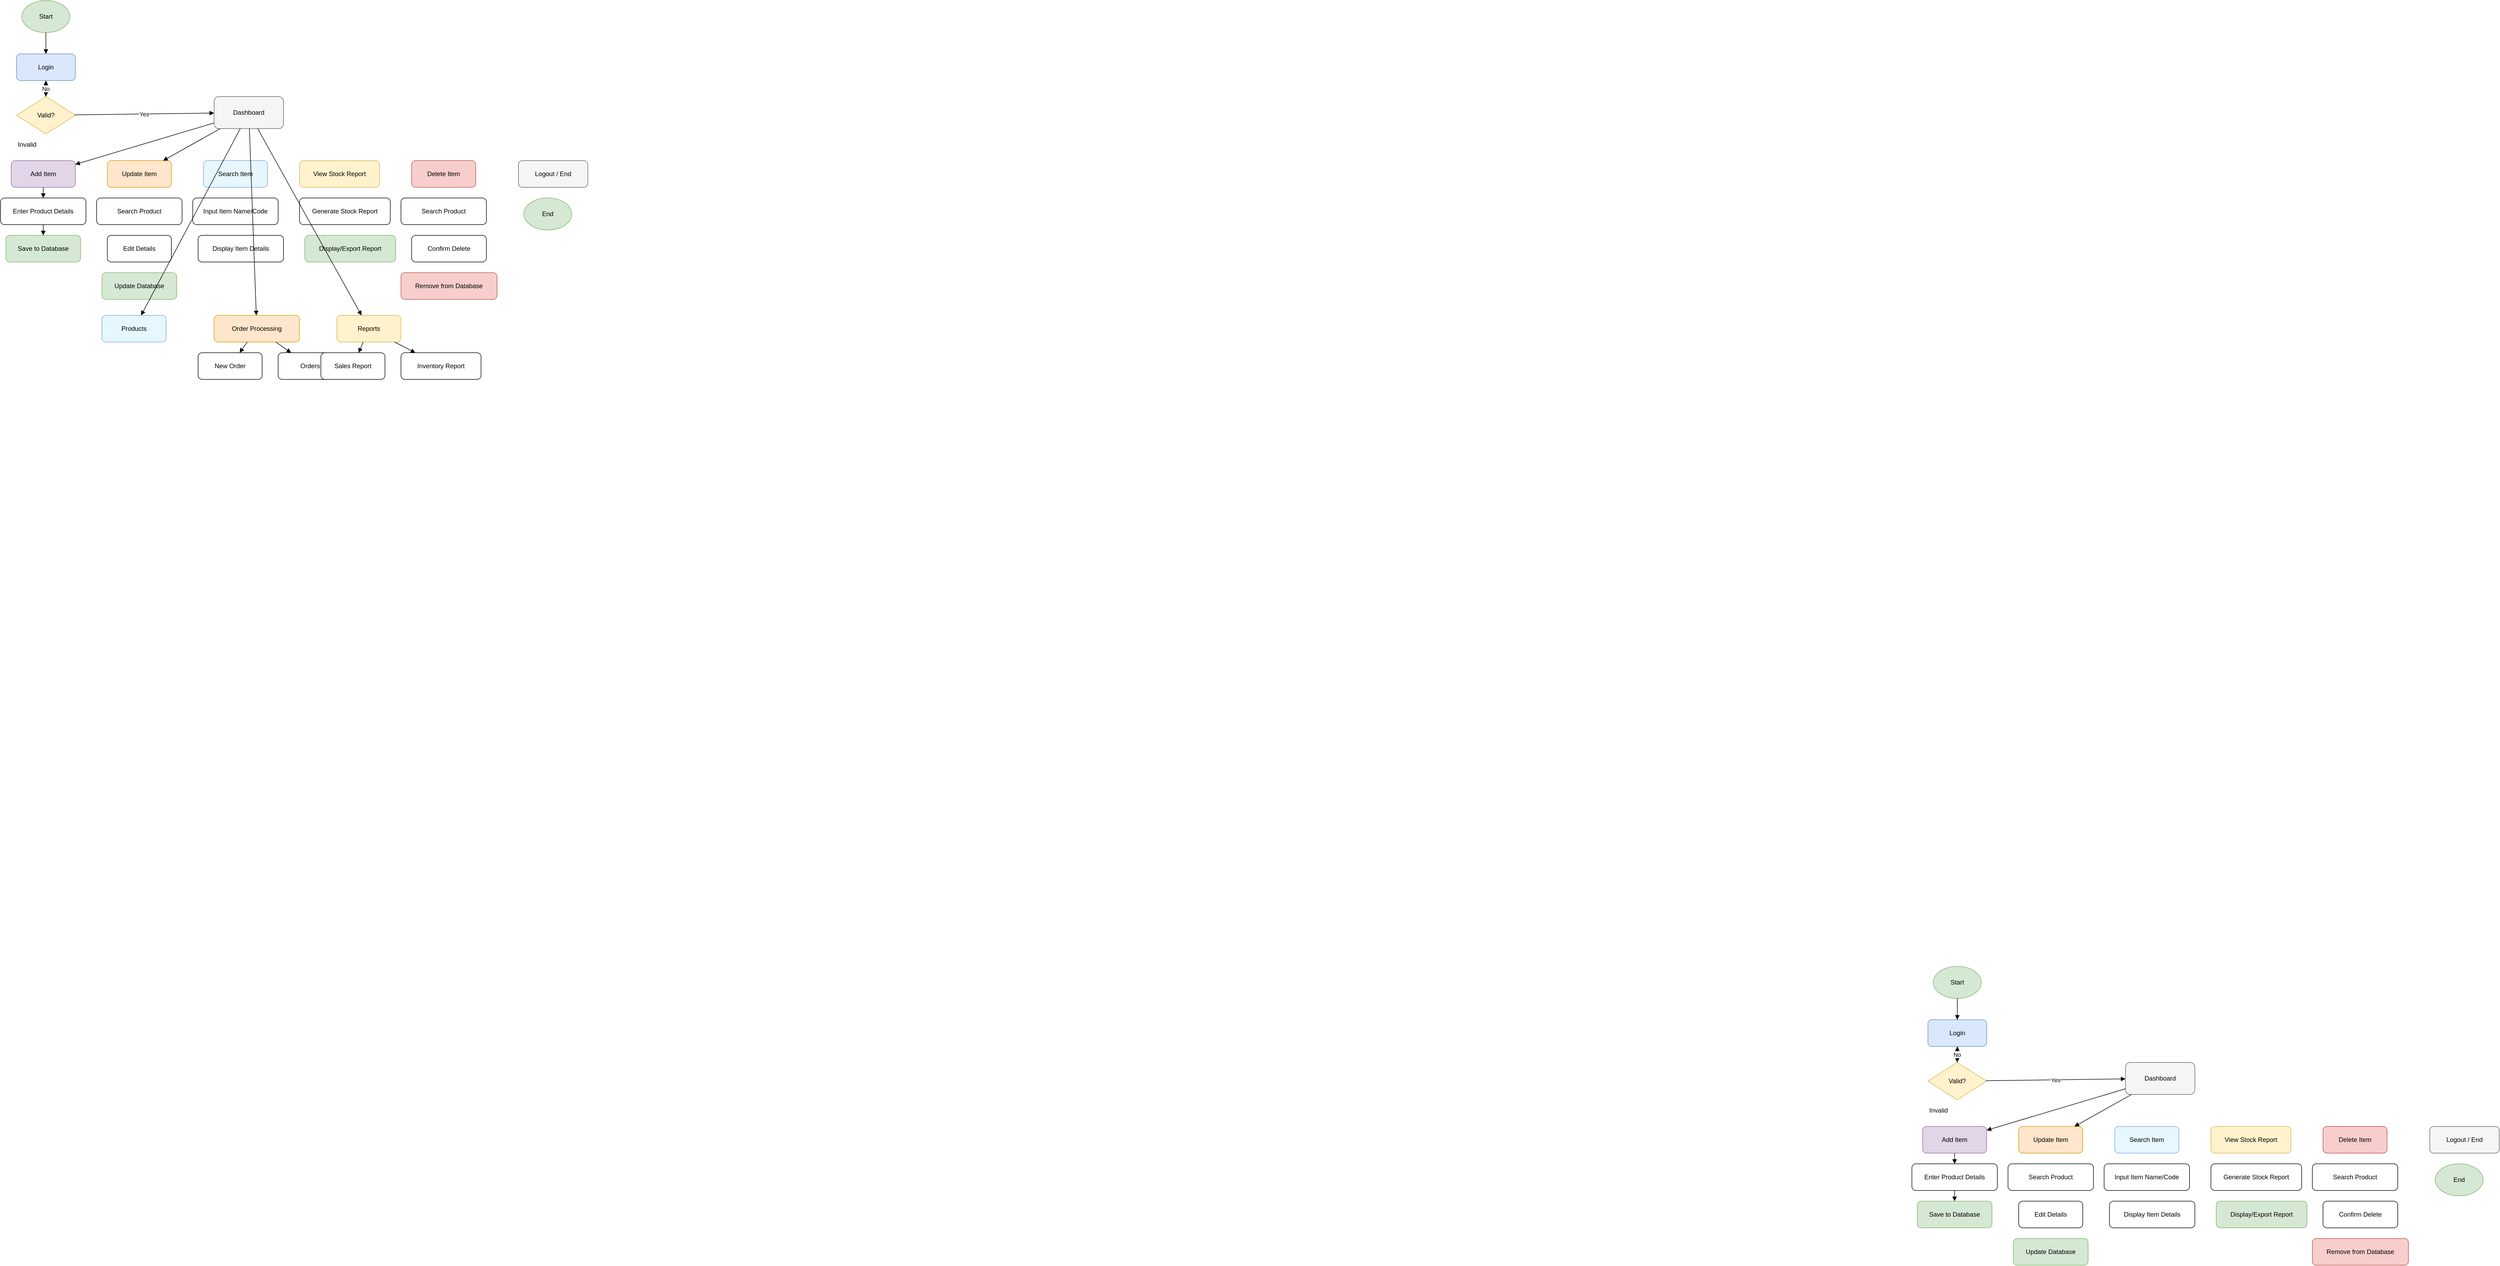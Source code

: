 <mxfile>
    <diagram id="MMH-Inventory-Flow" name="MMH Inventory Flow">
        <mxGraphModel dx="4169" dy="2680" grid="1" gridSize="10" guides="1" tooltips="1" connect="1" arrows="1" fold="1" page="1" pageScale="1" pageWidth="1920" pageHeight="1080" background="#FFFFFF" math="0" shadow="0">
            <root>
                <mxCell id="0"/>
                <mxCell id="1" parent="0"/>
                <mxCell id="start" value="Start" style="ellipse;whiteSpace=wrap;html=1;aspect=fixed;fillColor=#d5e8d4;strokeColor=#82b366;" parent="1" vertex="1">
                    <mxGeometry x="160" y="60" width="90" height="60" as="geometry"/>
                </mxCell>
                <mxCell id="login" value="Login" style="rounded=1;whiteSpace=wrap;html=1;fillColor=#dae8fc;strokeColor=#6c8ebf;" parent="1" vertex="1">
                    <mxGeometry x="150" y="160" width="110" height="50" as="geometry"/>
                </mxCell>
                <mxCell id="authDecision" value="Valid?" style="rhombus;whiteSpace=wrap;html=1;fillColor=#fff2cc;strokeColor=#d6b656;" parent="1" vertex="1">
                    <mxGeometry x="150" y="240" width="110" height="70" as="geometry"/>
                </mxCell>
                <mxCell id="dashboard" value="Dashboard" style="rounded=1;whiteSpace=wrap;html=1;fillColor=#f5f5f5;strokeColor=#666666;" parent="1" vertex="1">
                    <mxGeometry x="520" y="240" width="130" height="60" as="geometry"/>
                </mxCell>
                <mxCell id="invalidNote" value="Invalid" style="text;html=1;strokeColor=none;fillColor=none;align=center;verticalAlign=middle;whiteSpace=wrap;rounded=0;" parent="1" vertex="1">
                    <mxGeometry x="140" y="320" width="60" height="20" as="geometry"/>
                </mxCell>
                <mxCell id="e_start_login" style="endArrow=block;rounded=0;" parent="1" source="start" target="login" edge="1">
                    <mxGeometry relative="1" as="geometry"/>
                </mxCell>
                <mxCell id="e_login_decision" style="endArrow=block;rounded=0;" parent="1" source="login" target="authDecision" edge="1">
                    <mxGeometry relative="1" as="geometry"/>
                </mxCell>
                <mxCell id="e_decision_dashboard" value="Yes" style="endArrow=block;rounded=0;labelBackgroundColor=#ffffff;" parent="1" source="authDecision" target="dashboard" edge="1">
                    <mxGeometry relative="1" as="geometry"/>
                </mxCell>
                <mxCell id="e_decision_login" value="No" style="endArrow=block;rounded=0;labelBackgroundColor=#ffffff;" parent="1" source="authDecision" target="login" edge="1">
                    <mxGeometry relative="1" as="geometry">
                        <mxPoint x="120" y="230" as="targetPoint"/>
                    </mxGeometry>
                </mxCell>
                <mxCell id="addItem" value="Add Item" style="rounded=1;whiteSpace=wrap;html=1;fillColor=#e1d5e7;strokeColor=#9673a6;" parent="1" vertex="1">
                    <mxGeometry x="140" y="360" width="120" height="50" as="geometry"/>
                </mxCell>
                <mxCell id="enterDetails" value="Enter Product Details" style="rounded=1;whiteSpace=wrap;html=1;" parent="1" vertex="1">
                    <mxGeometry x="120" y="430" width="160" height="50" as="geometry"/>
                </mxCell>
                <mxCell id="saveDb" value="Save to Database" style="rounded=1;whiteSpace=wrap;html=1;fillColor=#d5e8d4;strokeColor=#82b366;" parent="1" vertex="1">
                    <mxGeometry x="130" y="500" width="140" height="50" as="geometry"/>
                </mxCell>
                <mxCell id="e_dash_add" style="endArrow=block;rounded=0;" parent="1" source="dashboard" target="addItem" edge="1">
                    <mxGeometry relative="1" as="geometry"/>
                </mxCell>
                <mxCell id="e_add_enter" style="endArrow=block;rounded=0;" parent="1" source="addItem" target="enterDetails" edge="1">
                    <mxGeometry relative="1" as="geometry"/>
                </mxCell>
                <mxCell id="e_enter_save" style="endArrow=block;rounded=0;" parent="1" source="enterDetails" target="saveDb" edge="1">
                    <mxGeometry relative="1" as="geometry"/>
                </mxCell>
                <mxCell id="updateItem" value="Update Item" style="rounded=1;whiteSpace=wrap;html=1;fillColor=#ffe6cc;strokeColor=#d79b00;" parent="1" vertex="1">
                    <mxGeometry x="320" y="360" width="120" height="50" as="geometry"/>
                </mxCell>
                <mxCell id="searchProduct_u" value="Search Product" style="rounded=1;whiteSpace=wrap;html=1;" parent="1" vertex="1">
                    <mxGeometry x="300" y="430" width="160" height="50" as="geometry"/>
                </mxCell>
                <mxCell id="editDetails" value="Edit Details" style="rounded=1;whiteSpace=wrap;html=1;" parent="1" vertex="1">
                    <mxGeometry x="320" y="500" width="120" height="50" as="geometry"/>
                </mxCell>
                <mxCell id="updateDb" value="Update Database" style="rounded=1;whiteSpace=wrap;html=1;fillColor=#d5e8d4;strokeColor=#82b366;" parent="1" vertex="1">
                    <mxGeometry x="310" y="570" width="140" height="50" as="geometry"/>
                </mxCell>
                <mxCell id="e_dash_update" style="endArrow=block;rounded=0;" parent="1" source="dashboard" target="updateItem" edge="1">
                    <mxGeometry relative="1" as="geometry"/>
                </mxCell>
                <mxCell id="e_update_search" style="endArrow=block;rounded=0;" parent="1" source="updateItem" target="searchProduct_u" edge="1"/>
                <mxCell id="e_search_edit" style="endArrow=block;rounded=0;" parent="1" source="searchProduct_u" target="editDetails" edge="1"/>
                <mxCell id="e_edit_update" style="endArrow=block;rounded=0;" parent="1" source="editDetails" target="updateDb" edge="1"/>
                <mxCell id="searchItem" value="Search Item" style="rounded=1;whiteSpace=wrap;html=1;fillColor=#e6f7ff;strokeColor=#7ea6e0;" parent="1" vertex="1">
                    <mxGeometry x="500" y="360" width="120" height="50" as="geometry"/>
                </mxCell>
                <mxCell id="inputCode" value="Input Item Name/Code" style="rounded=1;whiteSpace=wrap;html=1;" parent="1" vertex="1">
                    <mxGeometry x="480" y="430" width="160" height="50" as="geometry"/>
                </mxCell>
                <mxCell id="displayDetails" value="Display Item Details" style="rounded=1;whiteSpace=wrap;html=1;" parent="1" vertex="1">
                    <mxGeometry x="490" y="500" width="160" height="50" as="geometry"/>
                </mxCell>
                <mxCell id="e_dash_search" style="endArrow=block;rounded=0;" parent="1" source="dashboard" target="searchItem" edge="1"/>
                <mxCell id="e_search_input" style="endArrow=block;rounded=0;" parent="1" source="searchItem" target="inputCode" edge="1"/>
                <mxCell id="e_input_display" style="endArrow=block;rounded=0;" parent="1" source="inputCode" target="displayDetails" edge="1"/>
                <mxCell id="viewReport" value="View Stock Report" style="rounded=1;whiteSpace=wrap;html=1;fillColor=#fff2cc;strokeColor=#d6b656;" parent="1" vertex="1">
                    <mxGeometry x="680" y="360" width="150" height="50" as="geometry"/>
                </mxCell>
                <mxCell id="genReport" value="Generate Stock Report" style="rounded=1;whiteSpace=wrap;html=1;" parent="1" vertex="1">
                    <mxGeometry x="680" y="430" width="170" height="50" as="geometry"/>
                </mxCell>
                <mxCell id="exportReport" value="Display/Export Report" style="rounded=1;whiteSpace=wrap;html=1;fillColor=#d5e8d4;strokeColor=#82b366;" parent="1" vertex="1">
                    <mxGeometry x="690" y="500" width="170" height="50" as="geometry"/>
                </mxCell>
                <mxCell id="e_dash_viewReport" style="endArrow=block;rounded=0;" parent="1" source="dashboard" target="viewReport" edge="1"/>
                <mxCell id="e_view_gen" style="endArrow=block;rounded=0;" parent="1" source="viewReport" target="genReport" edge="1"/>
                <mxCell id="e_gen_export" style="endArrow=block;rounded=0;" parent="1" source="genReport" target="exportReport" edge="1"/>
                <mxCell id="deleteItem" value="Delete Item" style="rounded=1;whiteSpace=wrap;html=1;fillColor=#f8cecc;strokeColor=#b85450;" parent="1" vertex="1">
                    <mxGeometry x="890" y="360" width="120" height="50" as="geometry"/>
                </mxCell>
                <mxCell id="searchProduct_d" value="Search Product" style="rounded=1;whiteSpace=wrap;html=1;" parent="1" vertex="1">
                    <mxGeometry x="870" y="430" width="160" height="50" as="geometry"/>
                </mxCell>
                <mxCell id="confirmDelete" value="Confirm Delete" style="rounded=1;whiteSpace=wrap;html=1;" parent="1" vertex="1">
                    <mxGeometry x="890" y="500" width="140" height="50" as="geometry"/>
                </mxCell>
                <mxCell id="removeDb" value="Remove from Database" style="rounded=1;whiteSpace=wrap;html=1;fillColor=#f8cecc;strokeColor=#b85450;" parent="1" vertex="1">
                    <mxGeometry x="870" y="570" width="180" height="50" as="geometry"/>
                </mxCell>
                <mxCell id="e_dash_delete" style="endArrow=block;rounded=0;" parent="1" source="dashboard" target="deleteItem" edge="1"/>
                <mxCell id="e_delete_search" style="endArrow=block;rounded=0;" parent="1" source="deleteItem" target="searchProduct_d" edge="1"/>
                <mxCell id="e_search_confirm" style="endArrow=block;rounded=0;" parent="1" source="searchProduct_d" target="confirmDelete" edge="1"/>
                <mxCell id="e_confirm_remove" style="endArrow=block;rounded=0;" parent="1" source="confirmDelete" target="removeDb" edge="1"/>
                <mxCell id="logout" value="Logout / End" style="rounded=1;whiteSpace=wrap;html=1;fillColor=#f5f5f5;strokeColor=#666666;" parent="1" vertex="1">
                    <mxGeometry x="1090" y="360" width="130" height="50" as="geometry"/>
                </mxCell>
                <mxCell id="end" value="End" style="ellipse;whiteSpace=wrap;html=1;aspect=fixed;fillColor=#d5e8d4;strokeColor=#82b366;" parent="1" vertex="1">
                    <mxGeometry x="1100" y="430" width="90" height="60" as="geometry"/>
                </mxCell>
                <mxCell id="e_dash_logout" style="endArrow=block;rounded=0;" parent="1" source="dashboard" target="logout" edge="1"/>
                <mxCell id="e_logout_end" style="endArrow=block;rounded=0;" parent="1" source="logout" target="end" edge="1"/>
                <mxCell id="Jl5qUveM4JWk1EE20ffk-1" value="Start" style="ellipse;whiteSpace=wrap;html=1;aspect=fixed;fillColor=#d5e8d4;strokeColor=#82b366;" parent="1" vertex="1">
                    <mxGeometry x="-3420" y="-1750" width="90" height="60" as="geometry"/>
                </mxCell>
                <mxCell id="Jl5qUveM4JWk1EE20ffk-2" value="Login" style="rounded=1;whiteSpace=wrap;html=1;fillColor=#dae8fc;strokeColor=#6c8ebf;" parent="1" vertex="1">
                    <mxGeometry x="-3430" y="-1650" width="110" height="50" as="geometry"/>
                </mxCell>
                <mxCell id="Jl5qUveM4JWk1EE20ffk-3" value="Valid?" style="rhombus;whiteSpace=wrap;html=1;fillColor=#fff2cc;strokeColor=#d6b656;" parent="1" vertex="1">
                    <mxGeometry x="-3430" y="-1570" width="110" height="70" as="geometry"/>
                </mxCell>
                <mxCell id="Jl5qUveM4JWk1EE20ffk-4" value="Dashboard" style="rounded=1;whiteSpace=wrap;html=1;fillColor=#f5f5f5;strokeColor=#666666;" parent="1" vertex="1">
                    <mxGeometry x="-3060" y="-1570" width="130" height="60" as="geometry"/>
                </mxCell>
                <mxCell id="Jl5qUveM4JWk1EE20ffk-5" value="Invalid" style="text;html=1;strokeColor=none;fillColor=none;align=center;verticalAlign=middle;whiteSpace=wrap;rounded=0;" parent="1" vertex="1">
                    <mxGeometry x="-3440" y="-1490" width="60" height="20" as="geometry"/>
                </mxCell>
                <mxCell id="Jl5qUveM4JWk1EE20ffk-6" style="endArrow=block;rounded=0;" parent="1" source="Jl5qUveM4JWk1EE20ffk-1" target="Jl5qUveM4JWk1EE20ffk-2" edge="1">
                    <mxGeometry relative="1" as="geometry"/>
                </mxCell>
                <mxCell id="Jl5qUveM4JWk1EE20ffk-7" style="endArrow=block;rounded=0;" parent="1" source="Jl5qUveM4JWk1EE20ffk-2" target="Jl5qUveM4JWk1EE20ffk-3" edge="1">
                    <mxGeometry relative="1" as="geometry"/>
                </mxCell>
                <mxCell id="Jl5qUveM4JWk1EE20ffk-8" value="Yes" style="endArrow=block;rounded=0;labelBackgroundColor=#ffffff;" parent="1" source="Jl5qUveM4JWk1EE20ffk-3" target="Jl5qUveM4JWk1EE20ffk-4" edge="1">
                    <mxGeometry relative="1" as="geometry"/>
                </mxCell>
                <mxCell id="Jl5qUveM4JWk1EE20ffk-9" value="No" style="endArrow=block;rounded=0;labelBackgroundColor=#ffffff;" parent="1" source="Jl5qUveM4JWk1EE20ffk-3" target="Jl5qUveM4JWk1EE20ffk-2" edge="1">
                    <mxGeometry relative="1" as="geometry">
                        <mxPoint x="-3460" y="-1580" as="targetPoint"/>
                    </mxGeometry>
                </mxCell>
                <mxCell id="Jl5qUveM4JWk1EE20ffk-10" value="Add Item" style="rounded=1;whiteSpace=wrap;html=1;fillColor=#e1d5e7;strokeColor=#9673a6;" parent="1" vertex="1">
                    <mxGeometry x="-3440" y="-1450" width="120" height="50" as="geometry"/>
                </mxCell>
                <mxCell id="Jl5qUveM4JWk1EE20ffk-11" value="Enter Product Details" style="rounded=1;whiteSpace=wrap;html=1;" parent="1" vertex="1">
                    <mxGeometry x="-3460" y="-1380" width="160" height="50" as="geometry"/>
                </mxCell>
                <mxCell id="Jl5qUveM4JWk1EE20ffk-12" value="Save to Database" style="rounded=1;whiteSpace=wrap;html=1;fillColor=#d5e8d4;strokeColor=#82b366;" parent="1" vertex="1">
                    <mxGeometry x="-3450" y="-1310" width="140" height="50" as="geometry"/>
                </mxCell>
                <mxCell id="Jl5qUveM4JWk1EE20ffk-13" style="endArrow=block;rounded=0;" parent="1" source="Jl5qUveM4JWk1EE20ffk-4" target="Jl5qUveM4JWk1EE20ffk-10" edge="1">
                    <mxGeometry relative="1" as="geometry"/>
                </mxCell>
                <mxCell id="Jl5qUveM4JWk1EE20ffk-14" style="endArrow=block;rounded=0;" parent="1" source="Jl5qUveM4JWk1EE20ffk-10" target="Jl5qUveM4JWk1EE20ffk-11" edge="1">
                    <mxGeometry relative="1" as="geometry"/>
                </mxCell>
                <mxCell id="Jl5qUveM4JWk1EE20ffk-15" style="endArrow=block;rounded=0;" parent="1" source="Jl5qUveM4JWk1EE20ffk-11" target="Jl5qUveM4JWk1EE20ffk-12" edge="1">
                    <mxGeometry relative="1" as="geometry"/>
                </mxCell>
                <mxCell id="Jl5qUveM4JWk1EE20ffk-16" value="Update Item" style="rounded=1;whiteSpace=wrap;html=1;fillColor=#ffe6cc;strokeColor=#d79b00;" parent="1" vertex="1">
                    <mxGeometry x="-3260" y="-1450" width="120" height="50" as="geometry"/>
                </mxCell>
                <mxCell id="Jl5qUveM4JWk1EE20ffk-17" value="Search Product" style="rounded=1;whiteSpace=wrap;html=1;" parent="1" vertex="1">
                    <mxGeometry x="-3280" y="-1380" width="160" height="50" as="geometry"/>
                </mxCell>
                <mxCell id="Jl5qUveM4JWk1EE20ffk-18" value="Edit Details" style="rounded=1;whiteSpace=wrap;html=1;" parent="1" vertex="1">
                    <mxGeometry x="-3260" y="-1310" width="120" height="50" as="geometry"/>
                </mxCell>
                <mxCell id="Jl5qUveM4JWk1EE20ffk-19" value="Update Database" style="rounded=1;whiteSpace=wrap;html=1;fillColor=#d5e8d4;strokeColor=#82b366;" parent="1" vertex="1">
                    <mxGeometry x="-3270" y="-1240" width="140" height="50" as="geometry"/>
                </mxCell>
                <mxCell id="Jl5qUveM4JWk1EE20ffk-20" style="endArrow=block;rounded=0;" parent="1" source="Jl5qUveM4JWk1EE20ffk-4" target="Jl5qUveM4JWk1EE20ffk-16" edge="1">
                    <mxGeometry relative="1" as="geometry"/>
                </mxCell>
                <mxCell id="Jl5qUveM4JWk1EE20ffk-21" value="Search Item" style="rounded=1;whiteSpace=wrap;html=1;fillColor=#e6f7ff;strokeColor=#7ea6e0;" parent="1" vertex="1">
                    <mxGeometry x="-3080" y="-1450" width="120" height="50" as="geometry"/>
                </mxCell>
                <mxCell id="Jl5qUveM4JWk1EE20ffk-22" value="Input Item Name/Code" style="rounded=1;whiteSpace=wrap;html=1;" parent="1" vertex="1">
                    <mxGeometry x="-3100" y="-1380" width="160" height="50" as="geometry"/>
                </mxCell>
                <mxCell id="Jl5qUveM4JWk1EE20ffk-23" value="Display Item Details" style="rounded=1;whiteSpace=wrap;html=1;" parent="1" vertex="1">
                    <mxGeometry x="-3090" y="-1310" width="160" height="50" as="geometry"/>
                </mxCell>
                <mxCell id="Jl5qUveM4JWk1EE20ffk-24" value="View Stock Report" style="rounded=1;whiteSpace=wrap;html=1;fillColor=#fff2cc;strokeColor=#d6b656;" parent="1" vertex="1">
                    <mxGeometry x="-2900" y="-1450" width="150" height="50" as="geometry"/>
                </mxCell>
                <mxCell id="Jl5qUveM4JWk1EE20ffk-25" value="Generate Stock Report" style="rounded=1;whiteSpace=wrap;html=1;" parent="1" vertex="1">
                    <mxGeometry x="-2900" y="-1380" width="170" height="50" as="geometry"/>
                </mxCell>
                <mxCell id="Jl5qUveM4JWk1EE20ffk-26" value="Display/Export Report" style="rounded=1;whiteSpace=wrap;html=1;fillColor=#d5e8d4;strokeColor=#82b366;" parent="1" vertex="1">
                    <mxGeometry x="-2890" y="-1310" width="170" height="50" as="geometry"/>
                </mxCell>
                <mxCell id="Jl5qUveM4JWk1EE20ffk-27" value="Delete Item" style="rounded=1;whiteSpace=wrap;html=1;fillColor=#f8cecc;strokeColor=#b85450;" parent="1" vertex="1">
                    <mxGeometry x="-2690" y="-1450" width="120" height="50" as="geometry"/>
                </mxCell>
                <mxCell id="Jl5qUveM4JWk1EE20ffk-28" value="Search Product" style="rounded=1;whiteSpace=wrap;html=1;" parent="1" vertex="1">
                    <mxGeometry x="-2710" y="-1380" width="160" height="50" as="geometry"/>
                </mxCell>
                <mxCell id="Jl5qUveM4JWk1EE20ffk-29" value="Confirm Delete" style="rounded=1;whiteSpace=wrap;html=1;" parent="1" vertex="1">
                    <mxGeometry x="-2690" y="-1310" width="140" height="50" as="geometry"/>
                </mxCell>
                <mxCell id="Jl5qUveM4JWk1EE20ffk-30" value="Remove from Database" style="rounded=1;whiteSpace=wrap;html=1;fillColor=#f8cecc;strokeColor=#b85450;" parent="1" vertex="1">
                    <mxGeometry x="-2710" y="-1240" width="180" height="50" as="geometry"/>
                </mxCell>
                <mxCell id="Jl5qUveM4JWk1EE20ffk-31" value="Logout / End" style="rounded=1;whiteSpace=wrap;html=1;fillColor=#f5f5f5;strokeColor=#666666;" parent="1" vertex="1">
                    <mxGeometry x="-2490" y="-1450" width="130" height="50" as="geometry"/>
                </mxCell>
                <mxCell id="Jl5qUveM4JWk1EE20ffk-32" value="End" style="ellipse;whiteSpace=wrap;html=1;aspect=fixed;fillColor=#d5e8d4;strokeColor=#82b366;" parent="1" vertex="1">
                    <mxGeometry x="-2480" y="-1380" width="90" height="60" as="geometry"/>
                </mxCell>
                <mxCell id="MMH-products" value="Products" style="rounded=1;whiteSpace=wrap;html=1;fillColor=#e6f7ff;strokeColor=#7ea6e0;" parent="1" vertex="1">
                    <mxGeometry x="-3270" y="-1160" width="120" height="50" as="geometry"/>
                </mxCell>
                <mxCell id="MMH-orderProcessing" value="Order Processing" style="rounded=1;whiteSpace=wrap;html=1;fillColor=#ffe6cc;strokeColor=#d79b00;" parent="1" vertex="1">
                    <mxGeometry x="-3060" y="-1160" width="160" height="50" as="geometry"/>
                </mxCell>
                <mxCell id="MMH-reports" value="Reports" style="rounded=1;whiteSpace=wrap;html=1;fillColor=#fff2cc;strokeColor=#d6b656;" parent="1" vertex="1">
                    <mxGeometry x="-2830" y="-1160" width="120" height="50" as="geometry"/>
                </mxCell>
                <mxCell id="MMH-newOrder" value="New Order" style="rounded=1;whiteSpace=wrap;html=1;" parent="1" vertex="1">
                    <mxGeometry x="-3090" y="-1090" width="120" height="50" as="geometry"/>
                </mxCell>
                <mxCell id="MMH-orders" value="Orders" style="rounded=1;whiteSpace=wrap;html=1;" parent="1" vertex="1">
                    <mxGeometry x="-2940" y="-1090" width="120" height="50" as="geometry"/>
                </mxCell>
                <mxCell id="MMH-salesReport" value="Sales Report" style="rounded=1;whiteSpace=wrap;html=1;" parent="1" vertex="1">
                    <mxGeometry x="-2860" y="-1090" width="120" height="50" as="geometry"/>
                </mxCell>
                <mxCell id="MMH-inventoryReport" value="Inventory Report" style="rounded=1;whiteSpace=wrap;html=1;" parent="1" vertex="1">
                    <mxGeometry x="-2710" y="-1090" width="150" height="50" as="geometry"/>
                </mxCell>
                <mxCell id="MMH-e_dash_products" style="endArrow=block;rounded=0;" parent="1" source="Jl5qUveM4JWk1EE20ffk-4" target="MMH-products" edge="1">
                    <mxGeometry relative="1" as="geometry"/>
                </mxCell>
                <mxCell id="MMH-e_dash_orderproc" style="endArrow=block;rounded=0;" parent="1" source="Jl5qUveM4JWk1EE20ffk-4" target="MMH-orderProcessing" edge="1">
                    <mxGeometry relative="1" as="geometry"/>
                </mxCell>
                <mxCell id="MMH-e_dash_reports" style="endArrow=block;rounded=0;" parent="1" source="Jl5qUveM4JWk1EE20ffk-4" target="MMH-reports" edge="1">
                    <mxGeometry relative="1" as="geometry"/>
                </mxCell>
                <mxCell id="MMH-e_orderproc_new" style="endArrow=block;rounded=0;" parent="1" source="MMH-orderProcessing" target="MMH-newOrder" edge="1">
                    <mxGeometry relative="1" as="geometry"/>
                </mxCell>
                <mxCell id="MMH-e_orderproc_orders" style="endArrow=block;rounded=0;" parent="1" source="MMH-orderProcessing" target="MMH-orders" edge="1">
                    <mxGeometry relative="1" as="geometry"/>
                </mxCell>
                <mxCell id="MMH-e_reports_sales" style="endArrow=block;rounded=0;" parent="1" source="MMH-reports" target="MMH-salesReport" edge="1">
                    <mxGeometry relative="1" as="geometry"/>
                </mxCell>
                <mxCell id="MMH-e_reports_inventory" style="endArrow=block;rounded=0;" parent="1" source="MMH-reports" target="MMH-inventoryReport" edge="1">
                    <mxGeometry relative="1" as="geometry"/>
                </mxCell>
            </root>
        </mxGraphModel>
    </diagram>
</mxfile>
